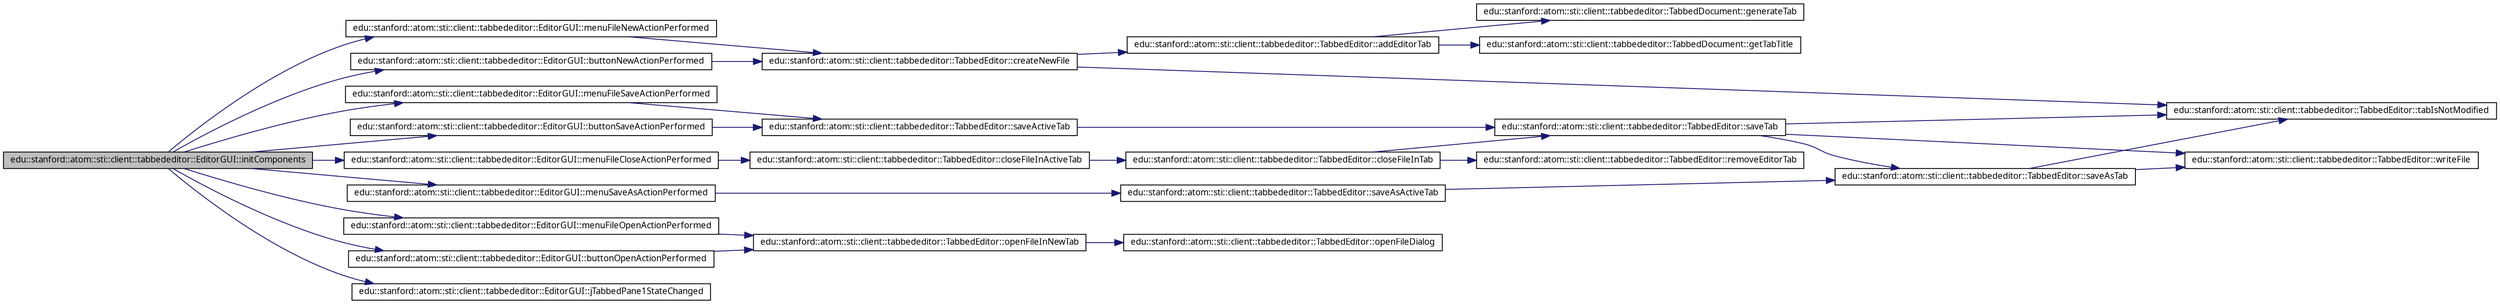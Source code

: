 digraph G
{
  edge [fontname="FreeSans.ttf",fontsize=10,labelfontname="FreeSans.ttf",labelfontsize=10];
  node [fontname="FreeSans.ttf",fontsize=10,shape=record];
  rankdir=LR;
  Node1 [label="edu::stanford::atom::sti::client::tabbededitor::EditorGUI::initComponents",height=0.2,width=0.4,color="black", fillcolor="grey75", style="filled" fontcolor="black"];
  Node1 -> Node2 [color="midnightblue",fontsize=10,style="solid",fontname="FreeSans.ttf"];
  Node2 [label="edu::stanford::atom::sti::client::tabbededitor::EditorGUI::buttonNewActionPerformed",height=0.2,width=0.4,color="black", fillcolor="white", style="filled",URL="$classedu_1_1stanford_1_1atom_1_1sti_1_1client_1_1tabbededitor_1_1EditorGUI.html#5555212709cce925014931ab2336ed6b"];
  Node2 -> Node3 [color="midnightblue",fontsize=10,style="solid",fontname="FreeSans.ttf"];
  Node3 [label="edu::stanford::atom::sti::client::tabbededitor::TabbedEditor::createNewFile",height=0.2,width=0.4,color="black", fillcolor="white", style="filled",URL="$classedu_1_1stanford_1_1atom_1_1sti_1_1client_1_1tabbededitor_1_1TabbedEditor.html#ed3e44e401299f4bce1b084c5b3ee6a1"];
  Node3 -> Node4 [color="midnightblue",fontsize=10,style="solid",fontname="FreeSans.ttf"];
  Node4 [label="edu::stanford::atom::sti::client::tabbededitor::TabbedEditor::addEditorTab",height=0.2,width=0.4,color="black", fillcolor="white", style="filled",URL="$classedu_1_1stanford_1_1atom_1_1sti_1_1client_1_1tabbededitor_1_1TabbedEditor.html#8dbd2dd6c50ba00d65b4cd30a502674e"];
  Node4 -> Node5 [color="midnightblue",fontsize=10,style="solid",fontname="FreeSans.ttf"];
  Node5 [label="edu::stanford::atom::sti::client::tabbededitor::TabbedDocument::generateTab",height=0.2,width=0.4,color="black", fillcolor="white", style="filled",URL="$classedu_1_1stanford_1_1atom_1_1sti_1_1client_1_1tabbededitor_1_1TabbedDocument.html#56828f3d035ff16d0f0b1ae5feaf8280"];
  Node4 -> Node6 [color="midnightblue",fontsize=10,style="solid",fontname="FreeSans.ttf"];
  Node6 [label="edu::stanford::atom::sti::client::tabbededitor::TabbedDocument::getTabTitle",height=0.2,width=0.4,color="black", fillcolor="white", style="filled",URL="$classedu_1_1stanford_1_1atom_1_1sti_1_1client_1_1tabbededitor_1_1TabbedDocument.html#4578e3779029f6d1e43794fdc7a89309"];
  Node3 -> Node7 [color="midnightblue",fontsize=10,style="solid",fontname="FreeSans.ttf"];
  Node7 [label="edu::stanford::atom::sti::client::tabbededitor::TabbedEditor::tabIsNotModified",height=0.2,width=0.4,color="black", fillcolor="white", style="filled",URL="$classedu_1_1stanford_1_1atom_1_1sti_1_1client_1_1tabbededitor_1_1TabbedEditor.html#022392ebe592e2e9845c265e034d92cc"];
  Node1 -> Node8 [color="midnightblue",fontsize=10,style="solid",fontname="FreeSans.ttf"];
  Node8 [label="edu::stanford::atom::sti::client::tabbededitor::EditorGUI::buttonOpenActionPerformed",height=0.2,width=0.4,color="black", fillcolor="white", style="filled",URL="$classedu_1_1stanford_1_1atom_1_1sti_1_1client_1_1tabbededitor_1_1EditorGUI.html#5c7c5fc87d9949aff2c88b61e8729e30"];
  Node8 -> Node9 [color="midnightblue",fontsize=10,style="solid",fontname="FreeSans.ttf"];
  Node9 [label="edu::stanford::atom::sti::client::tabbededitor::TabbedEditor::openFileInNewTab",height=0.2,width=0.4,color="black", fillcolor="white", style="filled",URL="$classedu_1_1stanford_1_1atom_1_1sti_1_1client_1_1tabbededitor_1_1TabbedEditor.html#fce8422b2282ae8346eff51556dc2de5"];
  Node9 -> Node10 [color="midnightblue",fontsize=10,style="solid",fontname="FreeSans.ttf"];
  Node10 [label="edu::stanford::atom::sti::client::tabbededitor::TabbedEditor::openFileDialog",height=0.2,width=0.4,color="black", fillcolor="white", style="filled",URL="$classedu_1_1stanford_1_1atom_1_1sti_1_1client_1_1tabbededitor_1_1TabbedEditor.html#19916324c6f93642bef937d3772248c3"];
  Node1 -> Node11 [color="midnightblue",fontsize=10,style="solid",fontname="FreeSans.ttf"];
  Node11 [label="edu::stanford::atom::sti::client::tabbededitor::EditorGUI::buttonSaveActionPerformed",height=0.2,width=0.4,color="black", fillcolor="white", style="filled",URL="$classedu_1_1stanford_1_1atom_1_1sti_1_1client_1_1tabbededitor_1_1EditorGUI.html#2cdde924e2c0ca1c588285c55a489b9b"];
  Node11 -> Node12 [color="midnightblue",fontsize=10,style="solid",fontname="FreeSans.ttf"];
  Node12 [label="edu::stanford::atom::sti::client::tabbededitor::TabbedEditor::saveActiveTab",height=0.2,width=0.4,color="black", fillcolor="white", style="filled",URL="$classedu_1_1stanford_1_1atom_1_1sti_1_1client_1_1tabbededitor_1_1TabbedEditor.html#2d82c5e3dddb2e71acf05d8975d80dc9"];
  Node12 -> Node13 [color="midnightblue",fontsize=10,style="solid",fontname="FreeSans.ttf"];
  Node13 [label="edu::stanford::atom::sti::client::tabbededitor::TabbedEditor::saveTab",height=0.2,width=0.4,color="black", fillcolor="white", style="filled",URL="$classedu_1_1stanford_1_1atom_1_1sti_1_1client_1_1tabbededitor_1_1TabbedEditor.html#575485b1cabd9b7042d678e0191de7d0"];
  Node13 -> Node14 [color="midnightblue",fontsize=10,style="solid",fontname="FreeSans.ttf"];
  Node14 [label="edu::stanford::atom::sti::client::tabbededitor::TabbedEditor::saveAsTab",height=0.2,width=0.4,color="black", fillcolor="white", style="filled",URL="$classedu_1_1stanford_1_1atom_1_1sti_1_1client_1_1tabbededitor_1_1TabbedEditor.html#4f30f04b5843cfacb9a40cc531d0c92e"];
  Node14 -> Node7 [color="midnightblue",fontsize=10,style="solid",fontname="FreeSans.ttf"];
  Node14 -> Node15 [color="midnightblue",fontsize=10,style="solid",fontname="FreeSans.ttf"];
  Node15 [label="edu::stanford::atom::sti::client::tabbededitor::TabbedEditor::writeFile",height=0.2,width=0.4,color="black", fillcolor="white", style="filled",URL="$classedu_1_1stanford_1_1atom_1_1sti_1_1client_1_1tabbededitor_1_1TabbedEditor.html#b3af8b83b35362eaccc2297acac473a0"];
  Node13 -> Node7 [color="midnightblue",fontsize=10,style="solid",fontname="FreeSans.ttf"];
  Node13 -> Node15 [color="midnightblue",fontsize=10,style="solid",fontname="FreeSans.ttf"];
  Node1 -> Node16 [color="midnightblue",fontsize=10,style="solid",fontname="FreeSans.ttf"];
  Node16 [label="edu::stanford::atom::sti::client::tabbededitor::EditorGUI::jTabbedPane1StateChanged",height=0.2,width=0.4,color="black", fillcolor="white", style="filled",URL="$classedu_1_1stanford_1_1atom_1_1sti_1_1client_1_1tabbededitor_1_1EditorGUI.html#27bfa9e7dd8ee9649ccea3a98264ff65"];
  Node1 -> Node17 [color="midnightblue",fontsize=10,style="solid",fontname="FreeSans.ttf"];
  Node17 [label="edu::stanford::atom::sti::client::tabbededitor::EditorGUI::menuFileCloseActionPerformed",height=0.2,width=0.4,color="black", fillcolor="white", style="filled",URL="$classedu_1_1stanford_1_1atom_1_1sti_1_1client_1_1tabbededitor_1_1EditorGUI.html#7536eac5b631aabd835d53db552bb6dd"];
  Node17 -> Node18 [color="midnightblue",fontsize=10,style="solid",fontname="FreeSans.ttf"];
  Node18 [label="edu::stanford::atom::sti::client::tabbededitor::TabbedEditor::closeFileInActiveTab",height=0.2,width=0.4,color="black", fillcolor="white", style="filled",URL="$classedu_1_1stanford_1_1atom_1_1sti_1_1client_1_1tabbededitor_1_1TabbedEditor.html#11913d09f1635a2b79998ecba3b0dcf4"];
  Node18 -> Node19 [color="midnightblue",fontsize=10,style="solid",fontname="FreeSans.ttf"];
  Node19 [label="edu::stanford::atom::sti::client::tabbededitor::TabbedEditor::closeFileInTab",height=0.2,width=0.4,color="black", fillcolor="white", style="filled",URL="$classedu_1_1stanford_1_1atom_1_1sti_1_1client_1_1tabbededitor_1_1TabbedEditor.html#df8ec94362d3f444077b8bfe9dda3be7"];
  Node19 -> Node20 [color="midnightblue",fontsize=10,style="solid",fontname="FreeSans.ttf"];
  Node20 [label="edu::stanford::atom::sti::client::tabbededitor::TabbedEditor::removeEditorTab",height=0.2,width=0.4,color="black", fillcolor="white", style="filled",URL="$classedu_1_1stanford_1_1atom_1_1sti_1_1client_1_1tabbededitor_1_1TabbedEditor.html#52b10c2be5c37a6ee7e2f85c8a26878d"];
  Node19 -> Node13 [color="midnightblue",fontsize=10,style="solid",fontname="FreeSans.ttf"];
  Node1 -> Node21 [color="midnightblue",fontsize=10,style="solid",fontname="FreeSans.ttf"];
  Node21 [label="edu::stanford::atom::sti::client::tabbededitor::EditorGUI::menuFileNewActionPerformed",height=0.2,width=0.4,color="black", fillcolor="white", style="filled",URL="$classedu_1_1stanford_1_1atom_1_1sti_1_1client_1_1tabbededitor_1_1EditorGUI.html#87c171e311a6d16a08b71a0f12d1d1a6"];
  Node21 -> Node3 [color="midnightblue",fontsize=10,style="solid",fontname="FreeSans.ttf"];
  Node1 -> Node22 [color="midnightblue",fontsize=10,style="solid",fontname="FreeSans.ttf"];
  Node22 [label="edu::stanford::atom::sti::client::tabbededitor::EditorGUI::menuFileOpenActionPerformed",height=0.2,width=0.4,color="black", fillcolor="white", style="filled",URL="$classedu_1_1stanford_1_1atom_1_1sti_1_1client_1_1tabbededitor_1_1EditorGUI.html#97fb52b1f74cc643bc460f9651e0e998"];
  Node22 -> Node9 [color="midnightblue",fontsize=10,style="solid",fontname="FreeSans.ttf"];
  Node1 -> Node23 [color="midnightblue",fontsize=10,style="solid",fontname="FreeSans.ttf"];
  Node23 [label="edu::stanford::atom::sti::client::tabbededitor::EditorGUI::menuFileSaveActionPerformed",height=0.2,width=0.4,color="black", fillcolor="white", style="filled",URL="$classedu_1_1stanford_1_1atom_1_1sti_1_1client_1_1tabbededitor_1_1EditorGUI.html#11e9ec8092980e29e1e6338124c8a177"];
  Node23 -> Node12 [color="midnightblue",fontsize=10,style="solid",fontname="FreeSans.ttf"];
  Node1 -> Node24 [color="midnightblue",fontsize=10,style="solid",fontname="FreeSans.ttf"];
  Node24 [label="edu::stanford::atom::sti::client::tabbededitor::EditorGUI::menuSaveAsActionPerformed",height=0.2,width=0.4,color="black", fillcolor="white", style="filled",URL="$classedu_1_1stanford_1_1atom_1_1sti_1_1client_1_1tabbededitor_1_1EditorGUI.html#97b56b5fcc0c2299d928544d6f25f615"];
  Node24 -> Node25 [color="midnightblue",fontsize=10,style="solid",fontname="FreeSans.ttf"];
  Node25 [label="edu::stanford::atom::sti::client::tabbededitor::TabbedEditor::saveAsActiveTab",height=0.2,width=0.4,color="black", fillcolor="white", style="filled",URL="$classedu_1_1stanford_1_1atom_1_1sti_1_1client_1_1tabbededitor_1_1TabbedEditor.html#6098e0f1bdbbb02abd232e0e87ff2a1b"];
  Node25 -> Node14 [color="midnightblue",fontsize=10,style="solid",fontname="FreeSans.ttf"];
}
